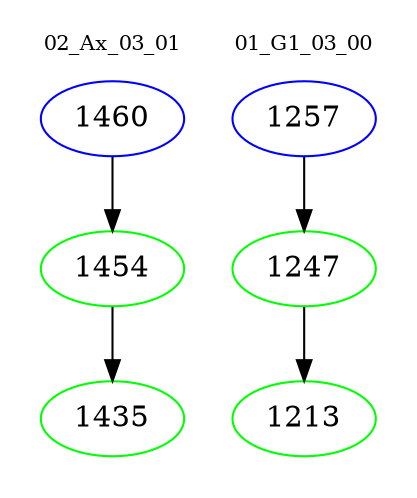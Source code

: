 digraph{
subgraph cluster_0 {
color = white
label = "02_Ax_03_01";
fontsize=10;
T0_1460 [label="1460", color="blue"]
T0_1460 -> T0_1454 [color="black"]
T0_1454 [label="1454", color="green"]
T0_1454 -> T0_1435 [color="black"]
T0_1435 [label="1435", color="green"]
}
subgraph cluster_1 {
color = white
label = "01_G1_03_00";
fontsize=10;
T1_1257 [label="1257", color="blue"]
T1_1257 -> T1_1247 [color="black"]
T1_1247 [label="1247", color="green"]
T1_1247 -> T1_1213 [color="black"]
T1_1213 [label="1213", color="green"]
}
}
